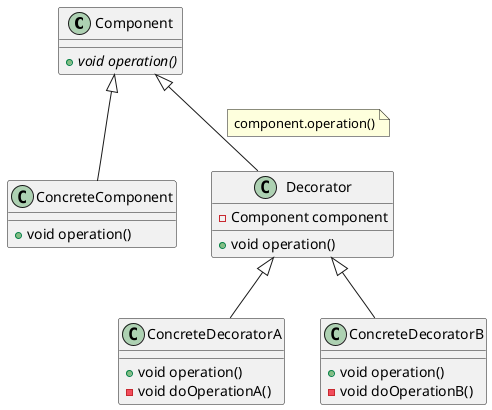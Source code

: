 @startuml
class Component {
    + {abstract} void operation()
}

class ConcreteComponent extends Component {
    + void operation()
}

class Decorator extends Component {
    - Component component
    + void operation()
}
note on link : component.operation()

class ConcreteDecoratorA extends Decorator {
    + void operation()
    - void doOperationA()
}

class ConcreteDecoratorB extends Decorator {
    + void operation()
    - void doOperationB()
}


@enduml
